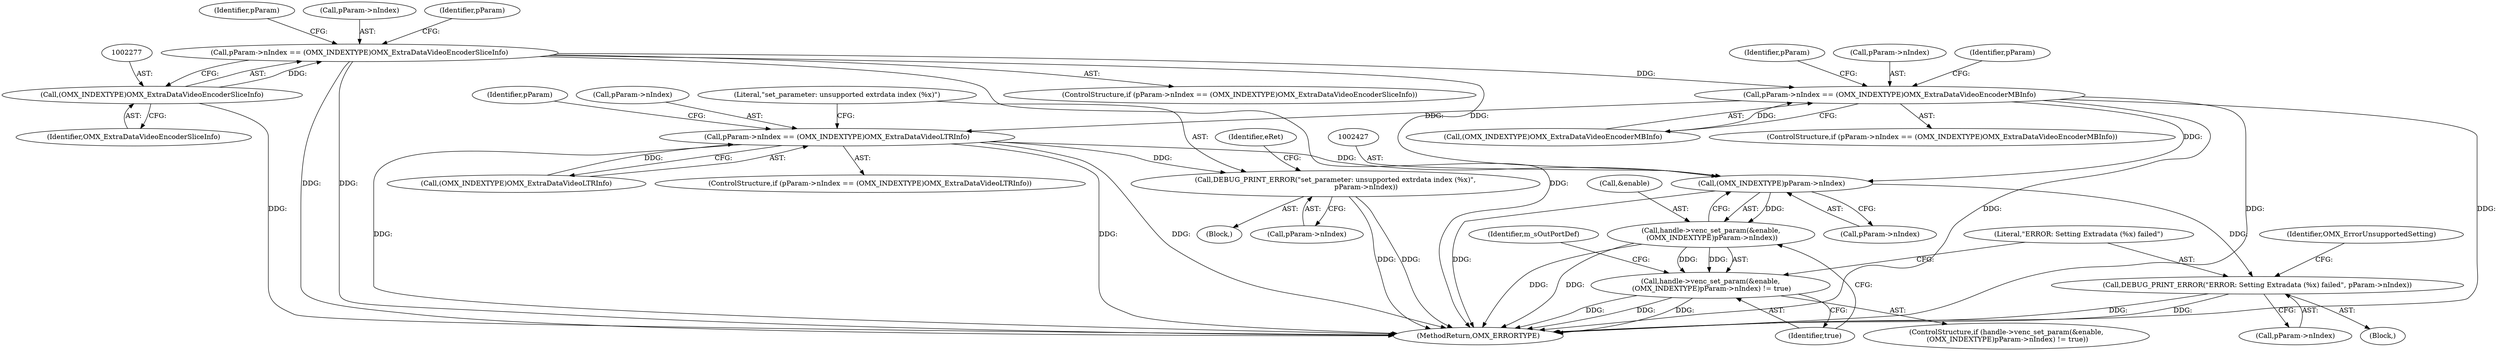 digraph "0_Android_560ccdb509a7b86186fac0fce1b25bd9a3e6a6e8_7@pointer" {
"1002272" [label="(Call,pParam->nIndex == (OMX_INDEXTYPE)OMX_ExtraDataVideoEncoderSliceInfo)"];
"1002276" [label="(Call,(OMX_INDEXTYPE)OMX_ExtraDataVideoEncoderSliceInfo)"];
"1002310" [label="(Call,pParam->nIndex == (OMX_INDEXTYPE)OMX_ExtraDataVideoEncoderMBInfo)"];
"1002348" [label="(Call,pParam->nIndex == (OMX_INDEXTYPE)OMX_ExtraDataVideoLTRInfo)"];
"1002392" [label="(Call,DEBUG_PRINT_ERROR(\"set_parameter: unsupported extrdata index (%x)\",\n                            pParam->nIndex))"];
"1002426" [label="(Call,(OMX_INDEXTYPE)pParam->nIndex)"];
"1002423" [label="(Call,handle->venc_set_param(&enable,\n (OMX_INDEXTYPE)pParam->nIndex))"];
"1002422" [label="(Call,handle->venc_set_param(&enable,\n (OMX_INDEXTYPE)pParam->nIndex) != true)"];
"1002433" [label="(Call,DEBUG_PRINT_ERROR(\"ERROR: Setting Extradata (%x) failed\", pParam->nIndex))"];
"1002283" [label="(Identifier,pParam)"];
"1002434" [label="(Literal,\"ERROR: Setting Extradata (%x) failed\")"];
"1002348" [label="(Call,pParam->nIndex == (OMX_INDEXTYPE)OMX_ExtraDataVideoLTRInfo)"];
"1002444" [label="(Identifier,m_sOutPortDef)"];
"1002435" [label="(Call,pParam->nIndex)"];
"1002271" [label="(ControlStructure,if (pParam->nIndex == (OMX_INDEXTYPE)OMX_ExtraDataVideoEncoderSliceInfo))"];
"1002391" [label="(Block,)"];
"1002439" [label="(Identifier,OMX_ErrorUnsupportedSetting)"];
"1002431" [label="(Identifier,true)"];
"1002350" [label="(Identifier,pParam)"];
"1002310" [label="(Call,pParam->nIndex == (OMX_INDEXTYPE)OMX_ExtraDataVideoEncoderMBInfo)"];
"1002314" [label="(Call,(OMX_INDEXTYPE)OMX_ExtraDataVideoEncoderMBInfo)"];
"1002398" [label="(Identifier,eRet)"];
"1002424" [label="(Call,&enable)"];
"1002311" [label="(Call,pParam->nIndex)"];
"1002347" [label="(ControlStructure,if (pParam->nIndex == (OMX_INDEXTYPE)OMX_ExtraDataVideoLTRInfo))"];
"1002309" [label="(ControlStructure,if (pParam->nIndex == (OMX_INDEXTYPE)OMX_ExtraDataVideoEncoderMBInfo))"];
"1002276" [label="(Call,(OMX_INDEXTYPE)OMX_ExtraDataVideoEncoderSliceInfo)"];
"1002428" [label="(Call,pParam->nIndex)"];
"1002432" [label="(Block,)"];
"1002278" [label="(Identifier,OMX_ExtraDataVideoEncoderSliceInfo)"];
"1002272" [label="(Call,pParam->nIndex == (OMX_INDEXTYPE)OMX_ExtraDataVideoEncoderSliceInfo)"];
"1002273" [label="(Call,pParam->nIndex)"];
"1002359" [label="(Identifier,pParam)"];
"1002426" [label="(Call,(OMX_INDEXTYPE)pParam->nIndex)"];
"1002423" [label="(Call,handle->venc_set_param(&enable,\n (OMX_INDEXTYPE)pParam->nIndex))"];
"1002352" [label="(Call,(OMX_INDEXTYPE)OMX_ExtraDataVideoLTRInfo)"];
"1002433" [label="(Call,DEBUG_PRINT_ERROR(\"ERROR: Setting Extradata (%x) failed\", pParam->nIndex))"];
"1002394" [label="(Call,pParam->nIndex)"];
"1002392" [label="(Call,DEBUG_PRINT_ERROR(\"set_parameter: unsupported extrdata index (%x)\",\n                            pParam->nIndex))"];
"1002421" [label="(ControlStructure,if (handle->venc_set_param(&enable,\n (OMX_INDEXTYPE)pParam->nIndex) != true))"];
"1002422" [label="(Call,handle->venc_set_param(&enable,\n (OMX_INDEXTYPE)pParam->nIndex) != true)"];
"1002349" [label="(Call,pParam->nIndex)"];
"1002393" [label="(Literal,\"set_parameter: unsupported extrdata index (%x)\")"];
"1002913" [label="(MethodReturn,OMX_ERRORTYPE)"];
"1002312" [label="(Identifier,pParam)"];
"1002321" [label="(Identifier,pParam)"];
"1002272" -> "1002271"  [label="AST: "];
"1002272" -> "1002276"  [label="CFG: "];
"1002273" -> "1002272"  [label="AST: "];
"1002276" -> "1002272"  [label="AST: "];
"1002283" -> "1002272"  [label="CFG: "];
"1002312" -> "1002272"  [label="CFG: "];
"1002272" -> "1002913"  [label="DDG: "];
"1002272" -> "1002913"  [label="DDG: "];
"1002272" -> "1002913"  [label="DDG: "];
"1002276" -> "1002272"  [label="DDG: "];
"1002272" -> "1002310"  [label="DDG: "];
"1002272" -> "1002426"  [label="DDG: "];
"1002276" -> "1002278"  [label="CFG: "];
"1002277" -> "1002276"  [label="AST: "];
"1002278" -> "1002276"  [label="AST: "];
"1002276" -> "1002913"  [label="DDG: "];
"1002310" -> "1002309"  [label="AST: "];
"1002310" -> "1002314"  [label="CFG: "];
"1002311" -> "1002310"  [label="AST: "];
"1002314" -> "1002310"  [label="AST: "];
"1002321" -> "1002310"  [label="CFG: "];
"1002350" -> "1002310"  [label="CFG: "];
"1002310" -> "1002913"  [label="DDG: "];
"1002310" -> "1002913"  [label="DDG: "];
"1002310" -> "1002913"  [label="DDG: "];
"1002314" -> "1002310"  [label="DDG: "];
"1002310" -> "1002348"  [label="DDG: "];
"1002310" -> "1002426"  [label="DDG: "];
"1002348" -> "1002347"  [label="AST: "];
"1002348" -> "1002352"  [label="CFG: "];
"1002349" -> "1002348"  [label="AST: "];
"1002352" -> "1002348"  [label="AST: "];
"1002359" -> "1002348"  [label="CFG: "];
"1002393" -> "1002348"  [label="CFG: "];
"1002348" -> "1002913"  [label="DDG: "];
"1002348" -> "1002913"  [label="DDG: "];
"1002348" -> "1002913"  [label="DDG: "];
"1002352" -> "1002348"  [label="DDG: "];
"1002348" -> "1002392"  [label="DDG: "];
"1002348" -> "1002426"  [label="DDG: "];
"1002392" -> "1002391"  [label="AST: "];
"1002392" -> "1002394"  [label="CFG: "];
"1002393" -> "1002392"  [label="AST: "];
"1002394" -> "1002392"  [label="AST: "];
"1002398" -> "1002392"  [label="CFG: "];
"1002392" -> "1002913"  [label="DDG: "];
"1002392" -> "1002913"  [label="DDG: "];
"1002426" -> "1002423"  [label="AST: "];
"1002426" -> "1002428"  [label="CFG: "];
"1002427" -> "1002426"  [label="AST: "];
"1002428" -> "1002426"  [label="AST: "];
"1002423" -> "1002426"  [label="CFG: "];
"1002426" -> "1002913"  [label="DDG: "];
"1002426" -> "1002423"  [label="DDG: "];
"1002426" -> "1002433"  [label="DDG: "];
"1002423" -> "1002422"  [label="AST: "];
"1002424" -> "1002423"  [label="AST: "];
"1002431" -> "1002423"  [label="CFG: "];
"1002423" -> "1002913"  [label="DDG: "];
"1002423" -> "1002913"  [label="DDG: "];
"1002423" -> "1002422"  [label="DDG: "];
"1002423" -> "1002422"  [label="DDG: "];
"1002422" -> "1002421"  [label="AST: "];
"1002422" -> "1002431"  [label="CFG: "];
"1002431" -> "1002422"  [label="AST: "];
"1002434" -> "1002422"  [label="CFG: "];
"1002444" -> "1002422"  [label="CFG: "];
"1002422" -> "1002913"  [label="DDG: "];
"1002422" -> "1002913"  [label="DDG: "];
"1002422" -> "1002913"  [label="DDG: "];
"1002433" -> "1002432"  [label="AST: "];
"1002433" -> "1002435"  [label="CFG: "];
"1002434" -> "1002433"  [label="AST: "];
"1002435" -> "1002433"  [label="AST: "];
"1002439" -> "1002433"  [label="CFG: "];
"1002433" -> "1002913"  [label="DDG: "];
"1002433" -> "1002913"  [label="DDG: "];
}
